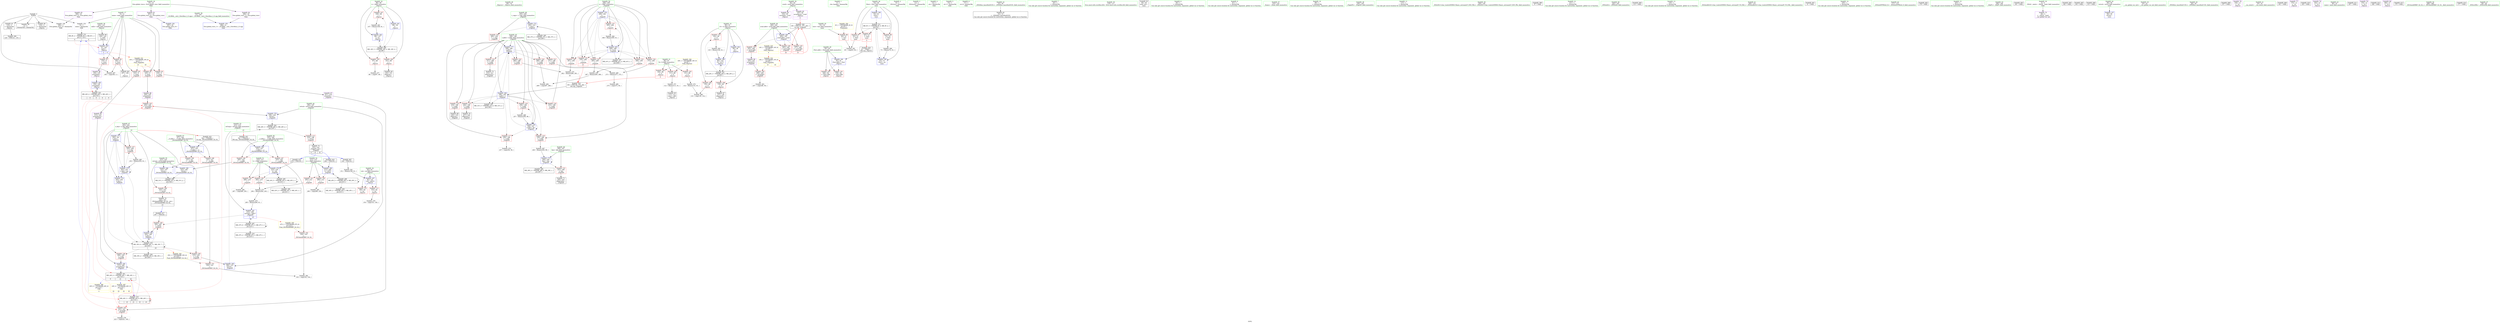 digraph "SVFG" {
	label="SVFG";

	Node0x55aeaaa52700 [shape=record,color=grey,label="{NodeID: 0\nNullPtr}"];
	Node0x55aeaaa52700 -> Node0x55aeaaa79830[style=solid];
	Node0x55aeaaa52700 -> Node0x55aeaaa79930[style=solid];
	Node0x55aeaaa52700 -> Node0x55aeaaa79a00[style=solid];
	Node0x55aeaaa52700 -> Node0x55aeaaa7f5a0[style=solid];
	Node0x55aeaaa52700 -> Node0x55aeaaa7f8a0[style=solid];
	Node0x55aeaaa52700 -> Node0x55aeaaa89af0[style=solid];
	Node0x55aeaaa7ca60 [shape=record,color=grey,label="{NodeID: 277\n98 = cmp(97, 99, )\n}"];
	Node0x55aeaaa78af0 [shape=record,color=red,label="{NodeID: 111\n153\<--92\n\<--val\n_Z4proci\n}"];
	Node0x55aeaaa78af0 -> Node0x55aeaaa7cd60[style=solid];
	Node0x55aeaaa76cd0 [shape=record,color=green,label="{NodeID: 28\n69\<--70\n_Z4proci\<--_Z4proci_field_insensitive\n}"];
	Node0x55aeaaa980c0 [shape=record,color=black,label="{NodeID: 305\nMR_37V_2 = PHI(MR_37V_3, MR_37V_1, )\npts\{205 \}\n}"];
	Node0x55aeaaa7ea40 [shape=record,color=red,label="{NodeID: 139\n292\<--210\n\<--l\n_Z3getiPi\n}"];
	Node0x55aeaaa7ea40 -> Node0x55aeaaa875e0[style=solid];
	Node0x55aeaaa79590 [shape=record,color=green,label="{NodeID: 56\n325\<--326\n__a.addr\<--__a.addr_field_insensitive\n_ZSt3minIiERKT_S2_S2_\n}"];
	Node0x55aeaaa79590 -> Node0x55aeaaa7f0c0[style=solid];
	Node0x55aeaaa79590 -> Node0x55aeaaa7f190[style=solid];
	Node0x55aeaaa79590 -> Node0x55aeaaa81130[style=solid];
	Node0x55aeaaab8cc0 [shape=record,color=black,label="{NodeID: 416\n284 = PHI(193, )\n}"];
	Node0x55aeaaab8cc0 -> Node0x55aeaaa80c50[style=solid];
	Node0x55aeaaa801c0 [shape=record,color=blue,label="{NodeID: 167\n92\<--151\nval\<--add14\n_Z4proci\n}"];
	Node0x55aeaaa801c0 -> Node0x55aeaaa78af0[style=dashed];
	Node0x55aeaaa801c0 -> Node0x55aeaaa78bc0[style=dashed];
	Node0x55aeaaa7ad70 [shape=record,color=purple,label="{NodeID: 84\n103\<--84\narrayidx\<--avail\n_Z4proci\n}"];
	Node0x55aeaaa643a0 [shape=record,color=green,label="{NodeID: 1\n7\<--1\n__dso_handle\<--dummyObj\nGlob }"];
	Node0x55aeaaa7cbe0 [shape=record,color=grey,label="{NodeID: 278\n223 = cmp(222, 140, )\n}"];
	Node0x55aeaaa78bc0 [shape=record,color=red,label="{NodeID: 112\n180\<--92\n\<--val\n_Z4proci\n}"];
	Node0x55aeaaa76dd0 [shape=record,color=green,label="{NodeID: 29\n82\<--83\niTest.addr\<--iTest.addr_field_insensitive\n_Z4proci\n}"];
	Node0x55aeaaa76dd0 -> Node0x55aeaaa78200[style=solid];
	Node0x55aeaaa76dd0 -> Node0x55aeaaa782d0[style=solid];
	Node0x55aeaaa76dd0 -> Node0x55aeaaa7fc10[style=solid];
	Node0x55aeaaa985c0 [shape=record,color=black,label="{NodeID: 306\nMR_39V_2 = PHI(MR_39V_5, MR_39V_1, )\npts\{207 \}\n}"];
	Node0x55aeaaa7eb10 [shape=record,color=red,label="{NodeID: 140\n289\<--212\n\<--r\n_Z3getiPi\n}"];
	Node0x55aeaaa7eb10 -> Node0x55aeaaa7d660[style=solid];
	Node0x55aeaaa79660 [shape=record,color=green,label="{NodeID: 57\n327\<--328\n__b.addr\<--__b.addr_field_insensitive\n_ZSt3minIiERKT_S2_S2_\n}"];
	Node0x55aeaaa79660 -> Node0x55aeaaa7f260[style=solid];
	Node0x55aeaaa79660 -> Node0x55aeaaa7f330[style=solid];
	Node0x55aeaaa79660 -> Node0x55aeaaa81200[style=solid];
	Node0x55aeaaab8e00 [shape=record,color=black,label="{NodeID: 417\n297 = PHI(320, )\n}"];
	Node0x55aeaaab8e00 -> Node0x55aeaaa7ef20[style=solid];
	Node0x55aeaaa80290 [shape=record,color=blue,label="{NodeID: 168\n198\<--194\nv.addr\<--v\n_Z3getiPi\n}"];
	Node0x55aeaaa80290 -> Node0x55aeaaa78d60[style=dashed];
	Node0x55aeaaa80290 -> Node0x55aeaaa78e30[style=dashed];
	Node0x55aeaaa80290 -> Node0x55aeaaa7d790[style=dashed];
	Node0x55aeaaa80290 -> Node0x55aeaaa7d860[style=dashed];
	Node0x55aeaaa80290 -> Node0x55aeaaa7d930[style=dashed];
	Node0x55aeaaa80290 -> Node0x55aeaaa7da00[style=dashed];
	Node0x55aeaaa80290 -> Node0x55aeaaa80910[style=dashed];
	Node0x55aeaaa80290 -> Node0x55aeaaa809e0[style=dashed];
	Node0x55aeaaa80290 -> Node0x55aeaaa972c0[style=dashed];
	Node0x55aeaaa7ae40 [shape=record,color=purple,label="{NodeID: 85\n147\<--84\narraydecay\<--avail\n_Z4proci\n|{<s0>9}}"];
	Node0x55aeaaa7ae40:s0 -> Node0x55aeaaab9360[style=solid,color=red];
	Node0x55aeaaa75b80 [shape=record,color=green,label="{NodeID: 2\n8\<--1\n_ZSt3cin\<--dummyObj\nGlob }"];
	Node0x55aeaaa7cd60 [shape=record,color=grey,label="{NodeID: 279\n154 = cmp(153, 140, )\n}"];
	Node0x55aeaaa78c90 [shape=record,color=red,label="{NodeID: 113\n318\<--196\n\<--retval\n_Z3getiPi\n}"];
	Node0x55aeaaa78c90 -> Node0x55aeaaa7a3f0[style=solid];
	Node0x55aeaaa76ea0 [shape=record,color=green,label="{NodeID: 30\n84\<--85\navail\<--avail_field_insensitive\n_Z4proci\n}"];
	Node0x55aeaaa76ea0 -> Node0x55aeaaa7ad70[style=solid];
	Node0x55aeaaa76ea0 -> Node0x55aeaaa7ae40[style=solid];
	Node0x55aeaaa98ac0 [shape=record,color=black,label="{NodeID: 307\nMR_41V_2 = PHI(MR_41V_4, MR_41V_1, )\npts\{209 \}\n}"];
	Node0x55aeaaa7ebe0 [shape=record,color=red,label="{NodeID: 141\n293\<--212\n\<--r\n_Z3getiPi\n}"];
	Node0x55aeaaa7ebe0 -> Node0x55aeaaa875e0[style=solid];
	Node0x55aeaaa79730 [shape=record,color=green,label="{NodeID: 58\n21\<--363\n_GLOBAL__sub_I_Davidtao_2_0.cpp\<--_GLOBAL__sub_I_Davidtao_2_0.cpp_field_insensitive\n}"];
	Node0x55aeaaa79730 -> Node0x55aeaaa7f7a0[style=solid];
	Node0x55aeaaab8f40 [shape=record,color=black,label="{NodeID: 418\n81 = PHI(67, )\n0th arg _Z4proci }"];
	Node0x55aeaaab8f40 -> Node0x55aeaaa7fc10[style=solid];
	Node0x55aeaaa80360 [shape=record,color=blue,label="{NodeID: 169\n200\<--195\navail.addr\<--avail\n_Z3getiPi\n}"];
	Node0x55aeaaa80360 -> Node0x55aeaaa7de10[style=dashed];
	Node0x55aeaaa80360 -> Node0x55aeaaa7dee0[style=dashed];
	Node0x55aeaaa80360 -> Node0x55aeaaa7dfb0[style=dashed];
	Node0x55aeaaa7af10 [shape=record,color=purple,label="{NodeID: 86\n138\<--135\narrayidx9\<--\n_Z4proci\n}"];
	Node0x55aeaaa7af10 -> Node0x55aeaaa80020[style=solid];
	Node0x55aeaaa75c10 [shape=record,color=green,label="{NodeID: 3\n12\<--1\n_ZSt4cout\<--dummyObj\nGlob }"];
	Node0x55aeaaa7cee0 [shape=record,color=grey,label="{NodeID: 280\n274 = cmp(273, 56, )\n}"];
	Node0x55aeaaa78d60 [shape=record,color=red,label="{NodeID: 114\n219\<--198\n\<--v.addr\n_Z3getiPi\n}"];
	Node0x55aeaaa78d60 -> Node0x55aeaaa7a0b0[style=solid];
	Node0x55aeaaa76f70 [shape=record,color=green,label="{NodeID: 31\n86\<--87\nX\<--X_field_insensitive\n_Z4proci\n}"];
	Node0x55aeaaa76f70 -> Node0x55aeaaa783a0[style=solid];
	Node0x55aeaaa76f70 -> Node0x55aeaaa78470[style=solid];
	Node0x55aeaaa76f70 -> Node0x55aeaaa78540[style=solid];
	Node0x55aeaaa98fc0 [shape=record,color=black,label="{NodeID: 308\nMR_43V_2 = PHI(MR_43V_3, MR_43V_1, )\npts\{211 \}\n}"];
	Node0x55aeaaa7ecb0 [shape=record,color=red,label="{NodeID: 142\n222\<--221\n\<--arrayidx\n_Z3getiPi\n}"];
	Node0x55aeaaa7ecb0 -> Node0x55aeaaa7cbe0[style=solid];
	Node0x55aeaaa79830 [shape=record,color=black,label="{NodeID: 59\n2\<--3\ndummyVal\<--dummyVal\n}"];
	Node0x55aeaaab9080 [shape=record,color=black,label="{NodeID: 419\n194 = PHI(146, 276, 282, )\n0th arg _Z3getiPi }"];
	Node0x55aeaaab9080 -> Node0x55aeaaa80290[style=solid];
	Node0x55aeaaa80430 [shape=record,color=blue,label="{NodeID: 170\n196\<--229\nretval\<--\n_Z3getiPi\n}"];
	Node0x55aeaaa80430 -> Node0x55aeaaa96dc0[style=dashed];
	Node0x55aeaaa7afe0 [shape=record,color=purple,label="{NodeID: 87\n221\<--218\narrayidx\<--\n_Z3getiPi\n}"];
	Node0x55aeaaa7afe0 -> Node0x55aeaaa7ecb0[style=solid];
	Node0x55aeaaa75ca0 [shape=record,color=green,label="{NodeID: 4\n13\<--1\n.str\<--dummyObj\nGlob }"];
	Node0x55aeaaa7d060 [shape=record,color=grey,label="{NodeID: 281\n65 = cmp(63, 64, )\n}"];
	Node0x55aeaaa78e30 [shape=record,color=red,label="{NodeID: 115\n226\<--198\n\<--v.addr\n_Z3getiPi\n}"];
	Node0x55aeaaa78e30 -> Node0x55aeaaa7a180[style=solid];
	Node0x55aeaaa77040 [shape=record,color=green,label="{NodeID: 32\n88\<--89\ni\<--i_field_insensitive\n_Z4proci\n}"];
	Node0x55aeaaa77040 -> Node0x55aeaaa78610[style=solid];
	Node0x55aeaaa77040 -> Node0x55aeaaa786e0[style=solid];
	Node0x55aeaaa77040 -> Node0x55aeaaa787b0[style=solid];
	Node0x55aeaaa77040 -> Node0x55aeaaa7fce0[style=solid];
	Node0x55aeaaa77040 -> Node0x55aeaaa7fdb0[style=solid];
	Node0x55aeaaa994c0 [shape=record,color=black,label="{NodeID: 309\nMR_45V_2 = PHI(MR_45V_3, MR_45V_1, )\npts\{213 \}\n}"];
	Node0x55aeaaa7ed80 [shape=record,color=red,label="{NodeID: 143\n229\<--228\n\<--arrayidx2\n_Z3getiPi\n}"];
	Node0x55aeaaa7ed80 -> Node0x55aeaaa80430[style=solid];
	Node0x55aeaaa79930 [shape=record,color=black,label="{NodeID: 60\n118\<--3\n\<--dummyVal\n_Z4proci\n}"];
	Node0x55aeaaab9360 [shape=record,color=black,label="{NodeID: 420\n195 = PHI(147, 277, 283, )\n1st arg _Z3getiPi }"];
	Node0x55aeaaab9360 -> Node0x55aeaaa80360[style=solid];
	Node0x55aeaaa80500 [shape=record,color=blue,label="{NodeID: 171\n202\<--56\nn_key\<--\n_Z3getiPi\n}"];
	Node0x55aeaaa80500 -> Node0x55aeaaa7e080[style=dashed];
	Node0x55aeaaa80500 -> Node0x55aeaaa80770[style=dashed];
	Node0x55aeaaa80500 -> Node0x55aeaaa80840[style=dashed];
	Node0x55aeaaa80500 -> Node0x55aeaaa9b7c0[style=dashed];
	Node0x55aeaaa7b0b0 [shape=record,color=purple,label="{NodeID: 88\n228\<--225\narrayidx2\<--\n_Z3getiPi\n}"];
	Node0x55aeaaa7b0b0 -> Node0x55aeaaa7ed80[style=solid];
	Node0x55aeaaa75d30 [shape=record,color=green,label="{NodeID: 5\n15\<--1\n.str.1\<--dummyObj\nGlob }"];
	Node0x55aeaaa7d1e0 [shape=record,color=grey,label="{NodeID: 282\n335 = cmp(332, 334, )\n}"];
	Node0x55aeaaa7d790 [shape=record,color=red,label="{NodeID: 116\n233\<--198\n\<--v.addr\n_Z3getiPi\n}"];
	Node0x55aeaaa7d790 -> Node0x55aeaaa805d0[style=solid];
	Node0x55aeaaa77110 [shape=record,color=green,label="{NodeID: 33\n90\<--91\ni3\<--i3_field_insensitive\n_Z4proci\n}"];
	Node0x55aeaaa77110 -> Node0x55aeaaa78880[style=solid];
	Node0x55aeaaa77110 -> Node0x55aeaaa78950[style=solid];
	Node0x55aeaaa77110 -> Node0x55aeaaa78a20[style=solid];
	Node0x55aeaaa77110 -> Node0x55aeaaa7ff50[style=solid];
	Node0x55aeaaa77110 -> Node0x55aeaaa800f0[style=solid];
	Node0x55aeaaa999c0 [shape=record,color=black,label="{NodeID: 310\nMR_47V_2 = PHI(MR_47V_3, MR_47V_1, )\npts\{215 \}\n}"];
	Node0x55aeaaa7ee50 [shape=record,color=red,label="{NodeID: 144\n246\<--245\n\<--arrayidx5\n_Z3getiPi\n}"];
	Node0x55aeaaa7ee50 -> Node0x55aeaaa7d360[style=solid];
	Node0x55aeaaa79a00 [shape=record,color=black,label="{NodeID: 61\n119\<--3\n\<--dummyVal\n_Z4proci\n}"];
	Node0x55aeaaa79a00 -> Node0x55aeaa75b160[style=solid];
	Node0x55aeaaab9520 [shape=record,color=black,label="{NodeID: 421\n321 = PHI(214, )\n0th arg _ZSt3minIiERKT_S2_S2_ }"];
	Node0x55aeaaab9520 -> Node0x55aeaaa81130[style=solid];
	Node0x55aeaaa805d0 [shape=record,color=blue,label="{NodeID: 172\n204\<--233\nv_copy\<--\n_Z3getiPi\n}"];
	Node0x55aeaaa805d0 -> Node0x55aeaaa7e2f0[style=dashed];
	Node0x55aeaaa805d0 -> Node0x55aeaaa980c0[style=dashed];
	Node0x55aeaaa7b180 [shape=record,color=purple,label="{NodeID: 89\n245\<--242\narrayidx5\<--\n_Z3getiPi\n}"];
	Node0x55aeaaa7b180 -> Node0x55aeaaa7ee50[style=solid];
	Node0x55aeaaa75dc0 [shape=record,color=green,label="{NodeID: 6\n17\<--1\n.str.2\<--dummyObj\nGlob }"];
	Node0x55aeaaa7d360 [shape=record,color=grey,label="{NodeID: 283\n247 = cmp(246, 56, )\n}"];
	Node0x55aeaaa7d860 [shape=record,color=red,label="{NodeID: 117\n236\<--198\n\<--v.addr\n_Z3getiPi\n}"];
	Node0x55aeaaa7d860 -> Node0x55aeaaa7c8e0[style=solid];
	Node0x55aeaaa771e0 [shape=record,color=green,label="{NodeID: 34\n92\<--93\nval\<--val_field_insensitive\n_Z4proci\n}"];
	Node0x55aeaaa771e0 -> Node0x55aeaaa78af0[style=solid];
	Node0x55aeaaa771e0 -> Node0x55aeaaa78bc0[style=solid];
	Node0x55aeaaa771e0 -> Node0x55aeaaa801c0[style=solid];
	Node0x55aeaaa99ec0 [shape=record,color=black,label="{NodeID: 311\nMR_6V_3 = PHI(MR_6V_4, MR_6V_2, )\npts\{54 \}\n}"];
	Node0x55aeaaa99ec0 -> Node0x55aeaaa77f90[style=dashed];
	Node0x55aeaaa99ec0 -> Node0x55aeaaa78060[style=dashed];
	Node0x55aeaaa99ec0 -> Node0x55aeaaa78130[style=dashed];
	Node0x55aeaaa99ec0 -> Node0x55aeaaa7fb40[style=dashed];
	Node0x55aeaaa7ef20 [shape=record,color=red,label="{NodeID: 145\n300\<--297\n\<--call18\n_Z3getiPi\n}"];
	Node0x55aeaaa7ef20 -> Node0x55aeaaa80df0[style=solid];
	Node0x55aeaaa79ad0 [shape=record,color=black,label="{NodeID: 62\n32\<--33\n\<--_ZNSt8ios_base4InitD1Ev\nCan only get source location for instruction, argument, global var or function.}"];
	Node0x55aeaaab9630 [shape=record,color=black,label="{NodeID: 422\n322 = PHI(202, )\n1st arg _ZSt3minIiERKT_S2_S2_ }"];
	Node0x55aeaaab9630 -> Node0x55aeaaa81200[style=solid];
	Node0x55aeaaa806a0 [shape=record,color=blue,label="{NodeID: 173\n206\<--240\nkey\<--rem\n_Z3getiPi\n}"];
	Node0x55aeaaa806a0 -> Node0x55aeaaa7e3c0[style=dashed];
	Node0x55aeaaa806a0 -> Node0x55aeaaa806a0[style=dashed];
	Node0x55aeaaa806a0 -> Node0x55aeaaa985c0[style=dashed];
	Node0x55aeaaa7b250 [shape=record,color=purple,label="{NodeID: 90\n313\<--310\narrayidx23\<--\n_Z3getiPi\n}"];
	Node0x55aeaaa7b250 -> Node0x55aeaaa80f90[style=solid];
	Node0x55aeaaa75e50 [shape=record,color=green,label="{NodeID: 7\n20\<--1\n\<--dummyObj\nCan only get source location for instruction, argument, global var or function.}"];
	Node0x55aeaaa7d4e0 [shape=record,color=grey,label="{NodeID: 284\n269 = cmp(267, 268, )\n}"];
	Node0x55aeaaa7d930 [shape=record,color=red,label="{NodeID: 118\n239\<--198\n\<--v.addr\n_Z3getiPi\n}"];
	Node0x55aeaaa7d930 -> Node0x55aeaaa86ce0[style=solid];
	Node0x55aeaaa772b0 [shape=record,color=green,label="{NodeID: 35\n116\<--117\nllvm.umul.with.overflow.i64\<--llvm.umul.with.overflow.i64_field_insensitive\n}"];
	Node0x55aeaaa9a3c0 [shape=record,color=black,label="{NodeID: 312\nMR_8V_2 = PHI(MR_8V_3, MR_8V_1, )\npts\{11 123 \}\n|{<s0>4|<s1>4}}"];
	Node0x55aeaaa9a3c0:s0 -> Node0x55aeaaa7fe80[style=dashed,color=red];
	Node0x55aeaaa9a3c0:s1 -> Node0x55aeaaa9d5c0[style=dashed,color=red];
	Node0x55aeaaa7eff0 [shape=record,color=red,label="{NodeID: 146\n343\<--323\n\<--retval\n_ZSt3minIiERKT_S2_S2_\n}"];
	Node0x55aeaaa7eff0 -> Node0x55aeaaa7a4c0[style=solid];
	Node0x55aeaaa79bd0 [shape=record,color=black,label="{NodeID: 63\n48\<--56\nmain_ret\<--\nmain\n}"];
	Node0x55aeaaa80770 [shape=record,color=blue,label="{NodeID: 174\n202\<--250\nn_key\<--\n_Z3getiPi\n}"];
	Node0x55aeaaa80770 -> Node0x55aeaaa9b7c0[style=dashed];
	Node0x55aeaaa7b320 [shape=record,color=red,label="{NodeID: 91\n135\<--9\n\<--mem\n_Z4proci\n}"];
	Node0x55aeaaa7b320 -> Node0x55aeaaa7af10[style=solid];
	Node0x55aeaaa75ee0 [shape=record,color=green,label="{NodeID: 8\n56\<--1\n\<--dummyObj\nCan only get source location for instruction, argument, global var or function.}"];
	Node0x55aeaaa7d660 [shape=record,color=grey,label="{NodeID: 285\n290 = cmp(289, 250, )\n}"];
	Node0x55aeaaa7da00 [shape=record,color=red,label="{NodeID: 119\n256\<--198\n\<--v.addr\n_Z3getiPi\n}"];
	Node0x55aeaaa7da00 -> Node0x55aeaaa86b60[style=solid];
	Node0x55aeaaa773b0 [shape=record,color=green,label="{NodeID: 36\n122\<--123\ncall2\<--call2_field_insensitive\n_Z4proci\n}"];
	Node0x55aeaaa773b0 -> Node0x55aeaaa79e40[style=solid];
	Node0x55aeaaa82300 [shape=record,color=yellow,style=double,label="{NodeID: 396\n24V_4 = CSCHI(MR_24V_2)\npts\{123 \}\nCS[]|{<s0>4}}"];
	Node0x55aeaaa82300:s0 -> Node0x55aeaaa9a3c0[style=dashed,color=blue];
	Node0x55aeaaa7f0c0 [shape=record,color=red,label="{NodeID: 147\n333\<--325\n\<--__a.addr\n_ZSt3minIiERKT_S2_S2_\n}"];
	Node0x55aeaaa7f0c0 -> Node0x55aeaaa7f4d0[style=solid];
	Node0x55aeaaa79ca0 [shape=record,color=black,label="{NodeID: 64\n102\<--101\nidxprom\<--\n_Z4proci\n}"];
	Node0x55aeaaa80840 [shape=record,color=blue,label="{NodeID: 175\n202\<--253\nn_key\<--inc\n_Z3getiPi\n}"];
	Node0x55aeaaa80840 -> Node0x55aeaaa7e080[style=dashed];
	Node0x55aeaaa80840 -> Node0x55aeaaa80770[style=dashed];
	Node0x55aeaaa80840 -> Node0x55aeaaa80840[style=dashed];
	Node0x55aeaaa80840 -> Node0x55aeaaa9b7c0[style=dashed];
	Node0x55aeaaa7b3f0 [shape=record,color=red,label="{NodeID: 92\n184\<--9\n\<--mem\n_Z4proci\n}"];
	Node0x55aeaaa7b3f0 -> Node0x55aeaaa79fe0[style=solid];
	Node0x55aeaaa7b3f0 -> Node0x55aeaaa89af0[style=solid];
	Node0x55aeaaa75f70 [shape=record,color=green,label="{NodeID: 9\n61\<--1\n\<--dummyObj\nCan only get source location for instruction, argument, global var or function.}"];
	Node0x55aeaaa89970 [shape=record,color=grey,label="{NodeID: 286\n287 = cmp(286, 250, )\n}"];
	Node0x55aeaaa7dad0 [shape=record,color=red,label="{NodeID: 120\n268\<--198\n\<--v.addr\n_Z3getiPi\n}"];
	Node0x55aeaaa7dad0 -> Node0x55aeaaa7d4e0[style=solid];
	Node0x55aeaaa77480 [shape=record,color=green,label="{NodeID: 37\n124\<--125\n_Znam\<--_Znam_field_insensitive\n}"];
	Node0x55aeaaa82460 [shape=record,color=yellow,style=double,label="{NodeID: 397\n24V_4 = CSCHI(MR_24V_3)\npts\{123 \}\nCS[]|{<s0>22|<s1>22|<s2>22|<s3>22}}"];
	Node0x55aeaaa82460:s0 -> Node0x55aeaaa7ecb0[style=dashed,color=red];
	Node0x55aeaaa82460:s1 -> Node0x55aeaaa7ed80[style=dashed,color=red];
	Node0x55aeaaa82460:s2 -> Node0x55aeaaa968c0[style=dashed,color=red];
	Node0x55aeaaa82460:s3 -> Node0x55aeaaa9b2c0[style=dashed,color=red];
	Node0x55aeaaa7f190 [shape=record,color=red,label="{NodeID: 148\n340\<--325\n\<--__a.addr\n_ZSt3minIiERKT_S2_S2_\n}"];
	Node0x55aeaaa7f190 -> Node0x55aeaaa813a0[style=solid];
	Node0x55aeaaa79d70 [shape=record,color=black,label="{NodeID: 65\n113\<--112\nconv\<--add\n_Z4proci\n}"];
	Node0x55aeaaa80910 [shape=record,color=blue,label="{NodeID: 176\n198\<--257\nv.addr\<--div\n_Z3getiPi\n}"];
	Node0x55aeaaa80910 -> Node0x55aeaaa7d860[style=dashed];
	Node0x55aeaaa80910 -> Node0x55aeaaa7d930[style=dashed];
	Node0x55aeaaa80910 -> Node0x55aeaaa7da00[style=dashed];
	Node0x55aeaaa80910 -> Node0x55aeaaa80910[style=dashed];
	Node0x55aeaaa80910 -> Node0x55aeaaa809e0[style=dashed];
	Node0x55aeaaa7b4c0 [shape=record,color=red,label="{NodeID: 93\n218\<--9\n\<--mem\n_Z3getiPi\n}"];
	Node0x55aeaaa7b4c0 -> Node0x55aeaaa7afe0[style=solid];
	Node0x55aeaaa76000 [shape=record,color=green,label="{NodeID: 10\n99\<--1\n\<--dummyObj\nCan only get source location for instruction, argument, global var or function.}"];
	Node0x55aeaaa89af0 [shape=record,color=grey,label="{NodeID: 287\n185 = cmp(184, 3, )\n}"];
	Node0x55aeaaa7dba0 [shape=record,color=red,label="{NodeID: 121\n271\<--198\n\<--v.addr\n_Z3getiPi\n}"];
	Node0x55aeaaa7dba0 -> Node0x55aeaaa86e60[style=solid];
	Node0x55aeaaa77580 [shape=record,color=green,label="{NodeID: 38\n149\<--150\n_Z3getiPi\<--_Z3getiPi_field_insensitive\n}"];
	Node0x55aeaaa9b2c0 [shape=record,color=black,label="{NodeID: 315\nMR_24V_3 = PHI(MR_24V_6, MR_24V_1, )\npts\{123 \}\n|{|<s2>21|<s3>21|<s4>21|<s5>21}}"];
	Node0x55aeaaa9b2c0 -> Node0x55aeaaa80f90[style=dashed];
	Node0x55aeaaa9b2c0 -> Node0x55aeaaa9b2c0[style=dashed];
	Node0x55aeaaa9b2c0:s2 -> Node0x55aeaaa7ecb0[style=dashed,color=red];
	Node0x55aeaaa9b2c0:s3 -> Node0x55aeaaa7ed80[style=dashed,color=red];
	Node0x55aeaaa9b2c0:s4 -> Node0x55aeaaa968c0[style=dashed,color=red];
	Node0x55aeaaa9b2c0:s5 -> Node0x55aeaaa9b2c0[style=dashed,color=red];
	Node0x55aeaaa7f260 [shape=record,color=red,label="{NodeID: 149\n331\<--327\n\<--__b.addr\n_ZSt3minIiERKT_S2_S2_\n}"];
	Node0x55aeaaa7f260 -> Node0x55aeaaa7f400[style=solid];
	Node0x55aeaaa79e40 [shape=record,color=black,label="{NodeID: 66\n126\<--122\n\<--call2\n_Z4proci\n}"];
	Node0x55aeaaa79e40 -> Node0x55aeaaa7fe80[style=solid];
	Node0x55aeaa75b160 [shape=record,color=black,label="{NodeID: 260\n120 = PHI(121, 119, )\n}"];
	Node0x55aeaaa809e0 [shape=record,color=blue,label="{NodeID: 177\n198\<--260\nv.addr\<--\n_Z3getiPi\n}"];
	Node0x55aeaaa809e0 -> Node0x55aeaaa7dad0[style=dashed];
	Node0x55aeaaa809e0 -> Node0x55aeaaa7dba0[style=dashed];
	Node0x55aeaaa809e0 -> Node0x55aeaaa7dc70[style=dashed];
	Node0x55aeaaa809e0 -> Node0x55aeaaa7dd40[style=dashed];
	Node0x55aeaaa809e0 -> Node0x55aeaaa972c0[style=dashed];
	Node0x55aeaaa7b590 [shape=record,color=red,label="{NodeID: 94\n225\<--9\n\<--mem\n_Z3getiPi\n}"];
	Node0x55aeaaa7b590 -> Node0x55aeaaa7b0b0[style=solid];
	Node0x55aeaaa76090 [shape=record,color=green,label="{NodeID: 11\n115\<--1\n\<--dummyObj\nCan only get source location for instruction, argument, global var or function.}"];
	Node0x55aeaaa89c70 [shape=record,color=grey,label="{NodeID: 288\n133 = cmp(130, 132, )\n}"];
	Node0x55aeaaa7dc70 [shape=record,color=red,label="{NodeID: 122\n280\<--198\n\<--v.addr\n_Z3getiPi\n}"];
	Node0x55aeaaa7dc70 -> Node0x55aeaaa7c760[style=solid];
	Node0x55aeaaa77680 [shape=record,color=green,label="{NodeID: 39\n158\<--159\n_ZStlsISt11char_traitsIcEERSt13basic_ostreamIcT_ES5_PKc\<--_ZStlsISt11char_traitsIcEERSt13basic_ostreamIcT_ES5_PKc_field_insensitive\n}"];
	Node0x55aeaaab63f0 [shape=record,color=black,label="{NodeID: 399\n57 = PHI()\n}"];
	Node0x55aeaaa9b7c0 [shape=record,color=black,label="{NodeID: 316\nMR_35V_8 = PHI(MR_35V_11, MR_35V_7, )\npts\{203 \}\n|{|<s6>23}}"];
	Node0x55aeaaa9b7c0 -> Node0x55aeaaa7e150[style=dashed];
	Node0x55aeaaa9b7c0 -> Node0x55aeaaa7e220[style=dashed];
	Node0x55aeaaa9b7c0 -> Node0x55aeaaa7ef20[style=dashed];
	Node0x55aeaaa9b7c0 -> Node0x55aeaaa80df0[style=dashed];
	Node0x55aeaaa9b7c0 -> Node0x55aeaaa97fd0[style=dashed];
	Node0x55aeaaa9b7c0 -> Node0x55aeaaa9b7c0[style=dashed];
	Node0x55aeaaa9b7c0:s6 -> Node0x55aeaaa9f790[style=dashed,color=red];
	Node0x55aeaaa7f330 [shape=record,color=red,label="{NodeID: 150\n337\<--327\n\<--__b.addr\n_ZSt3minIiERKT_S2_S2_\n}"];
	Node0x55aeaaa7f330 -> Node0x55aeaaa812d0[style=solid];
	Node0x55aeaaa79f10 [shape=record,color=black,label="{NodeID: 67\n137\<--136\nidxprom8\<--\n_Z4proci\n}"];
	Node0x55aeaaa9f790 [shape=record,color=yellow,style=double,label="{NodeID: 344\n35V_1 = ENCHI(MR_35V_0)\npts\{203 \}\nFun[_ZSt3minIiERKT_S2_S2_]}"];
	Node0x55aeaaa9f790 -> Node0x55aeaaa7f400[style=dashed];
	Node0x55aeaaa863e0 [shape=record,color=grey,label="{NodeID: 261\n151 = Binary(148, 61, )\n}"];
	Node0x55aeaaa863e0 -> Node0x55aeaaa801c0[style=solid];
	Node0x55aeaaa80ab0 [shape=record,color=blue,label="{NodeID: 178\n208\<--263\ni\<--\n_Z3getiPi\n}"];
	Node0x55aeaaa80ab0 -> Node0x55aeaaa7e490[style=dashed];
	Node0x55aeaaa80ab0 -> Node0x55aeaaa7e560[style=dashed];
	Node0x55aeaaa80ab0 -> Node0x55aeaaa7e630[style=dashed];
	Node0x55aeaaa80ab0 -> Node0x55aeaaa7e700[style=dashed];
	Node0x55aeaaa80ab0 -> Node0x55aeaaa7e7d0[style=dashed];
	Node0x55aeaaa80ab0 -> Node0x55aeaaa7e8a0[style=dashed];
	Node0x55aeaaa80ab0 -> Node0x55aeaaa80ec0[style=dashed];
	Node0x55aeaaa80ab0 -> Node0x55aeaaa98ac0[style=dashed];
	Node0x55aeaaa7b660 [shape=record,color=red,label="{NodeID: 95\n310\<--9\n\<--mem\n_Z3getiPi\n}"];
	Node0x55aeaaa7b660 -> Node0x55aeaaa7b250[style=solid];
	Node0x55aeaaa76120 [shape=record,color=green,label="{NodeID: 12\n121\<--1\n\<--dummyObj\nCan only get source location for instruction, argument, global var or function.}"];
	Node0x55aeaaa92cc0 [shape=record,color=black,label="{NodeID: 289\nMR_51V_3 = PHI(MR_51V_4, MR_51V_2, )\npts\{324 \}\n}"];
	Node0x55aeaaa92cc0 -> Node0x55aeaaa7eff0[style=dashed];
	Node0x55aeaaa7dd40 [shape=record,color=red,label="{NodeID: 123\n311\<--198\n\<--v.addr\n_Z3getiPi\n}"];
	Node0x55aeaaa7dd40 -> Node0x55aeaaa7a320[style=solid];
	Node0x55aeaaa77780 [shape=record,color=green,label="{NodeID: 40\n162\<--163\n_ZNSolsEi\<--_ZNSolsEi_field_insensitive\n}"];
	Node0x55aeaaab7af0 [shape=record,color=black,label="{NodeID: 400\n114 = PHI()\n}"];
	Node0x55aeaaa7f400 [shape=record,color=red,label="{NodeID: 151\n332\<--331\n\<--\n_ZSt3minIiERKT_S2_S2_\n}"];
	Node0x55aeaaa7f400 -> Node0x55aeaaa7d1e0[style=solid];
	Node0x55aeaaa79fe0 [shape=record,color=black,label="{NodeID: 68\n187\<--184\n\<--\n_Z4proci\n}"];
	Node0x55aeaaa9f8a0 [shape=record,color=yellow,style=double,label="{NodeID: 345\n47V_1 = ENCHI(MR_47V_0)\npts\{215 \}\nFun[_ZSt3minIiERKT_S2_S2_]}"];
	Node0x55aeaaa9f8a0 -> Node0x55aeaaa7f4d0[style=dashed];
	Node0x55aeaaa86560 [shape=record,color=grey,label="{NodeID: 262\n143 = Binary(142, 61, )\n}"];
	Node0x55aeaaa86560 -> Node0x55aeaaa800f0[style=solid];
	Node0x55aeaaa80b80 [shape=record,color=blue,label="{NodeID: 179\n210\<--278\nl\<--call\n_Z3getiPi\n}"];
	Node0x55aeaaa80b80 -> Node0x55aeaaa7e970[style=dashed];
	Node0x55aeaaa80b80 -> Node0x55aeaaa7ea40[style=dashed];
	Node0x55aeaaa80b80 -> Node0x55aeaaa94ac0[style=dashed];
	Node0x55aeaaa77ec0 [shape=record,color=red,label="{NodeID: 96\n64\<--51\n\<--test\nmain\n}"];
	Node0x55aeaaa77ec0 -> Node0x55aeaaa7d060[style=solid];
	Node0x55aeaaa761b0 [shape=record,color=green,label="{NodeID: 13\n140\<--1\n\<--dummyObj\nCan only get source location for instruction, argument, global var or function.}"];
	Node0x55aeaaa931c0 [shape=record,color=black,label="{NodeID: 290\nMR_18V_3 = PHI(MR_18V_4, MR_18V_2, )\npts\{89 \}\n}"];
	Node0x55aeaaa931c0 -> Node0x55aeaaa78610[style=dashed];
	Node0x55aeaaa931c0 -> Node0x55aeaaa786e0[style=dashed];
	Node0x55aeaaa931c0 -> Node0x55aeaaa787b0[style=dashed];
	Node0x55aeaaa931c0 -> Node0x55aeaaa7fdb0[style=dashed];
	Node0x55aeaaa7de10 [shape=record,color=red,label="{NodeID: 124\n242\<--200\n\<--avail.addr\n_Z3getiPi\n}"];
	Node0x55aeaaa7de10 -> Node0x55aeaaa7b180[style=solid];
	Node0x55aeaaa77880 [shape=record,color=green,label="{NodeID: 41\n169\<--170\n_ZSt4endlIcSt11char_traitsIcEERSt13basic_ostreamIT_T0_ES6_\<--_ZSt4endlIcSt11char_traitsIcEERSt13basic_ostreamIT_T0_ES6__field_insensitive\n}"];
	Node0x55aeaaab7bf0 [shape=record,color=black,label="{NodeID: 401\n31 = PHI()\n}"];
	Node0x55aeaaa7f4d0 [shape=record,color=red,label="{NodeID: 152\n334\<--333\n\<--\n_ZSt3minIiERKT_S2_S2_\n}"];
	Node0x55aeaaa7f4d0 -> Node0x55aeaaa7d1e0[style=solid];
	Node0x55aeaaa7a0b0 [shape=record,color=black,label="{NodeID: 69\n220\<--219\nidxprom\<--\n_Z3getiPi\n}"];
	Node0x55aeaaa866e0 [shape=record,color=grey,label="{NodeID: 263\n107 = Binary(106, 61, )\n}"];
	Node0x55aeaaa866e0 -> Node0x55aeaaa7fdb0[style=solid];
	Node0x55aeaaa80c50 [shape=record,color=blue,label="{NodeID: 180\n212\<--284\nr\<--call13\n_Z3getiPi\n}"];
	Node0x55aeaaa80c50 -> Node0x55aeaaa7eb10[style=dashed];
	Node0x55aeaaa80c50 -> Node0x55aeaaa7ebe0[style=dashed];
	Node0x55aeaaa80c50 -> Node0x55aeaaa94fc0[style=dashed];
	Node0x55aeaaa77f90 [shape=record,color=red,label="{NodeID: 97\n63\<--53\n\<--iTest\nmain\n}"];
	Node0x55aeaaa77f90 -> Node0x55aeaaa7d060[style=solid];
	Node0x55aeaaa76240 [shape=record,color=green,label="{NodeID: 14\n250\<--1\n\<--dummyObj\nCan only get source location for instruction, argument, global var or function.}"];
	Node0x55aeaaa7dee0 [shape=record,color=red,label="{NodeID: 125\n277\<--200\n\<--avail.addr\n_Z3getiPi\n|{<s0>21}}"];
	Node0x55aeaaa7dee0:s0 -> Node0x55aeaaab9360[style=solid,color=red];
	Node0x55aeaaa77980 [shape=record,color=green,label="{NodeID: 42\n171\<--172\n_ZNSolsEPFRSoS_E\<--_ZNSolsEPFRSoS_E_field_insensitive\n}"];
	Node0x55aeaaab7cf0 [shape=record,color=black,label="{NodeID: 402\n179 = PHI()\n}"];
	Node0x55aeaaa7f5a0 [shape=record,color=blue, style = dotted,label="{NodeID: 153\n9\<--3\nmem\<--dummyVal\nGlob }"];
	Node0x55aeaaa7f5a0 -> Node0x55aeaaa9a3c0[style=dashed];
	Node0x55aeaaa7a180 [shape=record,color=black,label="{NodeID: 70\n227\<--226\nidxprom1\<--\n_Z3getiPi\n}"];
	Node0x55aeaaa86860 [shape=record,color=grey,label="{NodeID: 264\n306 = Binary(305, 61, )\n}"];
	Node0x55aeaaa86860 -> Node0x55aeaaa80ec0[style=solid];
	Node0x55aeaaa80d20 [shape=record,color=blue,label="{NodeID: 181\n214\<--295\nref.tmp\<--add17\n_Z3getiPi\n|{|<s2>23}}"];
	Node0x55aeaaa80d20 -> Node0x55aeaaa7ef20[style=dashed];
	Node0x55aeaaa80d20 -> Node0x55aeaaa954c0[style=dashed];
	Node0x55aeaaa80d20:s2 -> Node0x55aeaaa9f8a0[style=dashed,color=red];
	Node0x55aeaaa78060 [shape=record,color=red,label="{NodeID: 98\n67\<--53\n\<--iTest\nmain\n|{<s0>4}}"];
	Node0x55aeaaa78060:s0 -> Node0x55aeaaab8f40[style=solid,color=red];
	Node0x55aeaaa762d0 [shape=record,color=green,label="{NodeID: 15\n263\<--1\n\<--dummyObj\nCan only get source location for instruction, argument, global var or function.}"];
	Node0x55aeaaa7dfb0 [shape=record,color=red,label="{NodeID: 126\n283\<--200\n\<--avail.addr\n_Z3getiPi\n|{<s0>22}}"];
	Node0x55aeaaa7dfb0:s0 -> Node0x55aeaaab9360[style=solid,color=red];
	Node0x55aeaaa77a80 [shape=record,color=green,label="{NodeID: 43\n189\<--190\n_ZdaPv\<--_ZdaPv_field_insensitive\n}"];
	Node0x55aeaaab7f30 [shape=record,color=black,label="{NodeID: 403\n181 = PHI()\n}"];
	Node0x55aeaaa7f6a0 [shape=record,color=blue,label="{NodeID: 154\n367\<--20\nllvm.global_ctors_0\<--\nGlob }"];
	Node0x55aeaaa7a250 [shape=record,color=black,label="{NodeID: 71\n244\<--243\nidxprom4\<--\n_Z3getiPi\n}"];
	Node0x55aeaaa869e0 [shape=record,color=grey,label="{NodeID: 265\n253 = Binary(252, 61, )\n}"];
	Node0x55aeaaa869e0 -> Node0x55aeaaa80840[style=solid];
	Node0x55aeaaa80df0 [shape=record,color=blue,label="{NodeID: 182\n202\<--300\nn_key\<--\n_Z3getiPi\n}"];
	Node0x55aeaaa80df0 -> Node0x55aeaaa9b7c0[style=dashed];
	Node0x55aeaaa78130 [shape=record,color=red,label="{NodeID: 99\n72\<--53\n\<--iTest\nmain\n}"];
	Node0x55aeaaa78130 -> Node0x55aeaaa86fe0[style=solid];
	Node0x55aeaaa76360 [shape=record,color=green,label="{NodeID: 16\n4\<--6\n_ZStL8__ioinit\<--_ZStL8__ioinit_field_insensitive\nGlob }"];
	Node0x55aeaaa76360 -> Node0x55aeaaa7a590[style=solid];
	Node0x55aeaaa7e080 [shape=record,color=red,label="{NodeID: 127\n252\<--202\n\<--n_key\n_Z3getiPi\n}"];
	Node0x55aeaaa7e080 -> Node0x55aeaaa869e0[style=solid];
	Node0x55aeaaa77b80 [shape=record,color=green,label="{NodeID: 44\n196\<--197\nretval\<--retval_field_insensitive\n_Z3getiPi\n}"];
	Node0x55aeaaa77b80 -> Node0x55aeaaa78c90[style=solid];
	Node0x55aeaaa77b80 -> Node0x55aeaaa80430[style=solid];
	Node0x55aeaaa77b80 -> Node0x55aeaaa81060[style=solid];
	Node0x55aeaaab8030 [shape=record,color=black,label="{NodeID: 404\n182 = PHI()\n}"];
	Node0x55aeaaa9d0c0 [shape=record,color=black,label="{NodeID: 321\nMR_20V_3 = PHI(MR_20V_4, MR_20V_2, )\npts\{91 \}\n}"];
	Node0x55aeaaa9d0c0 -> Node0x55aeaaa78880[style=dashed];
	Node0x55aeaaa9d0c0 -> Node0x55aeaaa78950[style=dashed];
	Node0x55aeaaa9d0c0 -> Node0x55aeaaa78a20[style=dashed];
	Node0x55aeaaa9d0c0 -> Node0x55aeaaa800f0[style=dashed];
	Node0x55aeaaa7f7a0 [shape=record,color=blue,label="{NodeID: 155\n368\<--21\nllvm.global_ctors_1\<--_GLOBAL__sub_I_Davidtao_2_0.cpp\nGlob }"];
	Node0x55aeaaa7a320 [shape=record,color=black,label="{NodeID: 72\n312\<--311\nidxprom22\<--\n_Z3getiPi\n}"];
	Node0x55aeaaa86b60 [shape=record,color=grey,label="{NodeID: 266\n257 = Binary(256, 99, )\n}"];
	Node0x55aeaaa86b60 -> Node0x55aeaaa80910[style=solid];
	Node0x55aeaaa80ec0 [shape=record,color=blue,label="{NodeID: 183\n208\<--306\ni\<--inc21\n_Z3getiPi\n}"];
	Node0x55aeaaa80ec0 -> Node0x55aeaaa7e490[style=dashed];
	Node0x55aeaaa80ec0 -> Node0x55aeaaa7e560[style=dashed];
	Node0x55aeaaa80ec0 -> Node0x55aeaaa7e630[style=dashed];
	Node0x55aeaaa80ec0 -> Node0x55aeaaa7e700[style=dashed];
	Node0x55aeaaa80ec0 -> Node0x55aeaaa7e7d0[style=dashed];
	Node0x55aeaaa80ec0 -> Node0x55aeaaa7e8a0[style=dashed];
	Node0x55aeaaa80ec0 -> Node0x55aeaaa80ec0[style=dashed];
	Node0x55aeaaa80ec0 -> Node0x55aeaaa98ac0[style=dashed];
	Node0x55aeaaa78200 [shape=record,color=red,label="{NodeID: 100\n160\<--82\n\<--iTest.addr\n_Z4proci\n}"];
	Node0x55aeaaa763f0 [shape=record,color=green,label="{NodeID: 17\n9\<--11\nmem\<--mem_field_insensitive\nGlob }"];
	Node0x55aeaaa763f0 -> Node0x55aeaaa7b320[style=solid];
	Node0x55aeaaa763f0 -> Node0x55aeaaa7b3f0[style=solid];
	Node0x55aeaaa763f0 -> Node0x55aeaaa7b4c0[style=solid];
	Node0x55aeaaa763f0 -> Node0x55aeaaa7b590[style=solid];
	Node0x55aeaaa763f0 -> Node0x55aeaaa7b660[style=solid];
	Node0x55aeaaa763f0 -> Node0x55aeaaa7f5a0[style=solid];
	Node0x55aeaaa763f0 -> Node0x55aeaaa7fe80[style=solid];
	Node0x55aeaaa7e150 [shape=record,color=red,label="{NodeID: 128\n309\<--202\n\<--n_key\n_Z3getiPi\n}"];
	Node0x55aeaaa7e150 -> Node0x55aeaaa80f90[style=solid];
	Node0x55aeaaa77c50 [shape=record,color=green,label="{NodeID: 45\n198\<--199\nv.addr\<--v.addr_field_insensitive\n_Z3getiPi\n}"];
	Node0x55aeaaa77c50 -> Node0x55aeaaa78d60[style=solid];
	Node0x55aeaaa77c50 -> Node0x55aeaaa78e30[style=solid];
	Node0x55aeaaa77c50 -> Node0x55aeaaa7d790[style=solid];
	Node0x55aeaaa77c50 -> Node0x55aeaaa7d860[style=solid];
	Node0x55aeaaa77c50 -> Node0x55aeaaa7d930[style=solid];
	Node0x55aeaaa77c50 -> Node0x55aeaaa7da00[style=solid];
	Node0x55aeaaa77c50 -> Node0x55aeaaa7dad0[style=solid];
	Node0x55aeaaa77c50 -> Node0x55aeaaa7dba0[style=solid];
	Node0x55aeaaa77c50 -> Node0x55aeaaa7dc70[style=solid];
	Node0x55aeaaa77c50 -> Node0x55aeaaa7dd40[style=solid];
	Node0x55aeaaa77c50 -> Node0x55aeaaa80290[style=solid];
	Node0x55aeaaa77c50 -> Node0x55aeaaa80910[style=solid];
	Node0x55aeaaa77c50 -> Node0x55aeaaa809e0[style=solid];
	Node0x55aeaaab8100 [shape=record,color=black,label="{NodeID: 405\n104 = PHI()\n}"];
	Node0x55aeaaa9d5c0 [shape=record,color=black,label="{NodeID: 322\nMR_24V_2 = PHI(MR_24V_3, MR_24V_1, )\npts\{123 \}\n|{|<s1>9|<s2>9|<s3>9|<s4>9}}"];
	Node0x55aeaaa9d5c0 -> Node0x55aeaaa80020[style=dashed];
	Node0x55aeaaa9d5c0:s1 -> Node0x55aeaaa7ecb0[style=dashed,color=red];
	Node0x55aeaaa9d5c0:s2 -> Node0x55aeaaa7ed80[style=dashed,color=red];
	Node0x55aeaaa9d5c0:s3 -> Node0x55aeaaa968c0[style=dashed,color=red];
	Node0x55aeaaa9d5c0:s4 -> Node0x55aeaaa9b2c0[style=dashed,color=red];
	Node0x55aeaaa7f8a0 [shape=record,color=blue, style = dotted,label="{NodeID: 156\n369\<--3\nllvm.global_ctors_2\<--dummyVal\nGlob }"];
	Node0x55aeaaa7a3f0 [shape=record,color=black,label="{NodeID: 73\n193\<--318\n_Z3getiPi_ret\<--\n_Z3getiPi\n|{<s0>9|<s1>21|<s2>22}}"];
	Node0x55aeaaa7a3f0:s0 -> Node0x55aeaaab82d0[style=solid,color=blue];
	Node0x55aeaaa7a3f0:s1 -> Node0x55aeaaab8b30[style=solid,color=blue];
	Node0x55aeaaa7a3f0:s2 -> Node0x55aeaaab8cc0[style=solid,color=blue];
	Node0x55aeaaa9fd30 [shape=record,color=yellow,style=double,label="{NodeID: 350\n4V_1 = ENCHI(MR_4V_0)\npts\{52 \}\nFun[main]}"];
	Node0x55aeaaa9fd30 -> Node0x55aeaaa77ec0[style=dashed];
	Node0x55aeaaa86ce0 [shape=record,color=grey,label="{NodeID: 267\n240 = Binary(239, 99, )\n}"];
	Node0x55aeaaa86ce0 -> Node0x55aeaaa806a0[style=solid];
	Node0x55aeaaa80f90 [shape=record,color=blue,label="{NodeID: 184\n313\<--309\narrayidx23\<--\n_Z3getiPi\n}"];
	Node0x55aeaaa80f90 -> Node0x55aeaaa968c0[style=dashed];
	Node0x55aeaaa782d0 [shape=record,color=red,label="{NodeID: 101\n176\<--82\n\<--iTest.addr\n_Z4proci\n}"];
	Node0x55aeaaa76480 [shape=record,color=green,label="{NodeID: 18\n19\<--23\nllvm.global_ctors\<--llvm.global_ctors_field_insensitive\nGlob }"];
	Node0x55aeaaa76480 -> Node0x55aeaaa7aa70[style=solid];
	Node0x55aeaaa76480 -> Node0x55aeaaa7ab70[style=solid];
	Node0x55aeaaa76480 -> Node0x55aeaaa7ac70[style=solid];
	Node0x55aeaaa94ac0 [shape=record,color=black,label="{NodeID: 295\nMR_43V_5 = PHI(MR_43V_4, MR_43V_3, )\npts\{211 \}\n}"];
	Node0x55aeaaa94ac0 -> Node0x55aeaaa80b80[style=dashed];
	Node0x55aeaaa94ac0 -> Node0x55aeaaa94ac0[style=dashed];
	Node0x55aeaaa94ac0 -> Node0x55aeaaa98fc0[style=dashed];
	Node0x55aeaaa7e220 [shape=record,color=red,label="{NodeID: 129\n315\<--202\n\<--n_key\n_Z3getiPi\n}"];
	Node0x55aeaaa7e220 -> Node0x55aeaaa81060[style=solid];
	Node0x55aeaaa77d20 [shape=record,color=green,label="{NodeID: 46\n200\<--201\navail.addr\<--avail.addr_field_insensitive\n_Z3getiPi\n}"];
	Node0x55aeaaa77d20 -> Node0x55aeaaa7de10[style=solid];
	Node0x55aeaaa77d20 -> Node0x55aeaaa7dee0[style=solid];
	Node0x55aeaaa77d20 -> Node0x55aeaaa7dfb0[style=solid];
	Node0x55aeaaa77d20 -> Node0x55aeaaa80360[style=solid];
	Node0x55aeaaab81d0 [shape=record,color=black,label="{NodeID: 406\n110 = PHI()\n}"];
	Node0x55aeaaa7f9a0 [shape=record,color=blue,label="{NodeID: 157\n49\<--56\nretval\<--\nmain\n}"];
	Node0x55aeaaa7a4c0 [shape=record,color=black,label="{NodeID: 74\n320\<--343\n_ZSt3minIiERKT_S2_S2__ret\<--\n_ZSt3minIiERKT_S2_S2_\n|{<s0>23}}"];
	Node0x55aeaaa7a4c0:s0 -> Node0x55aeaaab8e00[style=solid,color=blue];
	Node0x55aeaaa86e60 [shape=record,color=grey,label="{NodeID: 268\n273 = Binary(271, 272, )\n}"];
	Node0x55aeaaa86e60 -> Node0x55aeaaa7cee0[style=solid];
	Node0x55aeaaa81060 [shape=record,color=blue,label="{NodeID: 185\n196\<--315\nretval\<--\n_Z3getiPi\n}"];
	Node0x55aeaaa81060 -> Node0x55aeaaa96dc0[style=dashed];
	Node0x55aeaaa783a0 [shape=record,color=red,label="{NodeID: 102\n111\<--86\n\<--X\n_Z4proci\n}"];
	Node0x55aeaaa783a0 -> Node0x55aeaaa872e0[style=solid];
	Node0x55aeaaa76510 [shape=record,color=green,label="{NodeID: 19\n24\<--25\n__cxx_global_var_init\<--__cxx_global_var_init_field_insensitive\n}"];
	Node0x55aeaaa94fc0 [shape=record,color=black,label="{NodeID: 296\nMR_45V_5 = PHI(MR_45V_4, MR_45V_3, )\npts\{213 \}\n}"];
	Node0x55aeaaa94fc0 -> Node0x55aeaaa80c50[style=dashed];
	Node0x55aeaaa94fc0 -> Node0x55aeaaa94fc0[style=dashed];
	Node0x55aeaaa94fc0 -> Node0x55aeaaa994c0[style=dashed];
	Node0x55aeaaa7e2f0 [shape=record,color=red,label="{NodeID: 130\n260\<--204\n\<--v_copy\n_Z3getiPi\n}"];
	Node0x55aeaaa7e2f0 -> Node0x55aeaaa809e0[style=solid];
	Node0x55aeaaa77df0 [shape=record,color=green,label="{NodeID: 47\n202\<--203\nn_key\<--n_key_field_insensitive\n_Z3getiPi\n|{|<s7>23}}"];
	Node0x55aeaaa77df0 -> Node0x55aeaaa7e080[style=solid];
	Node0x55aeaaa77df0 -> Node0x55aeaaa7e150[style=solid];
	Node0x55aeaaa77df0 -> Node0x55aeaaa7e220[style=solid];
	Node0x55aeaaa77df0 -> Node0x55aeaaa80500[style=solid];
	Node0x55aeaaa77df0 -> Node0x55aeaaa80770[style=solid];
	Node0x55aeaaa77df0 -> Node0x55aeaaa80840[style=solid];
	Node0x55aeaaa77df0 -> Node0x55aeaaa80df0[style=solid];
	Node0x55aeaaa77df0:s7 -> Node0x55aeaaab9630[style=solid,color=red];
	Node0x55aeaaab82d0 [shape=record,color=black,label="{NodeID: 407\n148 = PHI(193, )\n}"];
	Node0x55aeaaab82d0 -> Node0x55aeaaa863e0[style=solid];
	Node0x55aeaaa7fa70 [shape=record,color=blue,label="{NodeID: 158\n53\<--61\niTest\<--\nmain\n}"];
	Node0x55aeaaa7fa70 -> Node0x55aeaaa99ec0[style=dashed];
	Node0x55aeaaa7a590 [shape=record,color=purple,label="{NodeID: 75\n30\<--4\n\<--_ZStL8__ioinit\n__cxx_global_var_init\n}"];
	Node0x55aeaaa86fe0 [shape=record,color=grey,label="{NodeID: 269\n73 = Binary(72, 61, )\n}"];
	Node0x55aeaaa86fe0 -> Node0x55aeaaa7fb40[style=solid];
	Node0x55aeaaa81130 [shape=record,color=blue,label="{NodeID: 186\n325\<--321\n__a.addr\<--__a\n_ZSt3minIiERKT_S2_S2_\n}"];
	Node0x55aeaaa81130 -> Node0x55aeaaa7f0c0[style=dashed];
	Node0x55aeaaa81130 -> Node0x55aeaaa7f190[style=dashed];
	Node0x55aeaaa78470 [shape=record,color=red,label="{NodeID: 103\n131\<--86\n\<--X\n_Z4proci\n}"];
	Node0x55aeaaa78470 -> Node0x55aeaaa87460[style=solid];
	Node0x55aeaaa765a0 [shape=record,color=green,label="{NodeID: 20\n28\<--29\n_ZNSt8ios_base4InitC1Ev\<--_ZNSt8ios_base4InitC1Ev_field_insensitive\n}"];
	Node0x55aeaaa954c0 [shape=record,color=black,label="{NodeID: 297\nMR_47V_6 = PHI(MR_47V_5, MR_47V_3, )\npts\{215 \}\n}"];
	Node0x55aeaaa954c0 -> Node0x55aeaaa80d20[style=dashed];
	Node0x55aeaaa954c0 -> Node0x55aeaaa954c0[style=dashed];
	Node0x55aeaaa954c0 -> Node0x55aeaaa999c0[style=dashed];
	Node0x55aeaaa7e3c0 [shape=record,color=red,label="{NodeID: 131\n243\<--206\n\<--key\n_Z3getiPi\n}"];
	Node0x55aeaaa7e3c0 -> Node0x55aeaaa7a250[style=solid];
	Node0x55aeaaa78ee0 [shape=record,color=green,label="{NodeID: 48\n204\<--205\nv_copy\<--v_copy_field_insensitive\n_Z3getiPi\n}"];
	Node0x55aeaaa78ee0 -> Node0x55aeaaa7e2f0[style=solid];
	Node0x55aeaaa78ee0 -> Node0x55aeaaa805d0[style=solid];
	Node0x55aeaaab84c0 [shape=record,color=black,label="{NodeID: 408\n157 = PHI()\n}"];
	Node0x55aeaaa9e6c0 [shape=record,color=yellow,style=double,label="{NodeID: 325\n14V_1 = ENCHI(MR_14V_0)\npts\{85 \}\nFun[_Z4proci]|{<s0>9}}"];
	Node0x55aeaaa9e6c0:s0 -> Node0x55aeaaa9ed10[style=dashed,color=red];
	Node0x55aeaaa7fb40 [shape=record,color=blue,label="{NodeID: 159\n53\<--73\niTest\<--inc\nmain\n}"];
	Node0x55aeaaa7fb40 -> Node0x55aeaaa99ec0[style=dashed];
	Node0x55aeaaa7a660 [shape=record,color=purple,label="{NodeID: 76\n156\<--13\n\<--.str\n_Z4proci\n}"];
	Node0x55aeaaa87160 [shape=record,color=grey,label="{NodeID: 270\n267 = Binary(265, 266, )\n}"];
	Node0x55aeaaa87160 -> Node0x55aeaaa7d4e0[style=solid];
	Node0x55aeaaa81200 [shape=record,color=blue,label="{NodeID: 187\n327\<--322\n__b.addr\<--__b\n_ZSt3minIiERKT_S2_S2_\n}"];
	Node0x55aeaaa81200 -> Node0x55aeaaa7f260[style=dashed];
	Node0x55aeaaa81200 -> Node0x55aeaaa7f330[style=dashed];
	Node0x55aeaaa78540 [shape=record,color=red,label="{NodeID: 104\n146\<--86\n\<--X\n_Z4proci\n|{<s0>9}}"];
	Node0x55aeaaa78540:s0 -> Node0x55aeaaab9080[style=solid,color=red];
	Node0x55aeaaa76660 [shape=record,color=green,label="{NodeID: 21\n34\<--35\n__cxa_atexit\<--__cxa_atexit_field_insensitive\n}"];
	Node0x55aeaaa7e490 [shape=record,color=red,label="{NodeID: 132\n265\<--208\n\<--i\n_Z3getiPi\n}"];
	Node0x55aeaaa7e490 -> Node0x55aeaaa87160[style=solid];
	Node0x55aeaaa78fb0 [shape=record,color=green,label="{NodeID: 49\n206\<--207\nkey\<--key_field_insensitive\n_Z3getiPi\n}"];
	Node0x55aeaaa78fb0 -> Node0x55aeaaa7e3c0[style=solid];
	Node0x55aeaaa78fb0 -> Node0x55aeaaa806a0[style=solid];
	Node0x55aeaaab8590 [shape=record,color=black,label="{NodeID: 409\n161 = PHI()\n}"];
	Node0x55aeaaa9e7a0 [shape=record,color=yellow,style=double,label="{NodeID: 326\n16V_1 = ENCHI(MR_16V_0)\npts\{87 \}\nFun[_Z4proci]}"];
	Node0x55aeaaa9e7a0 -> Node0x55aeaaa783a0[style=dashed];
	Node0x55aeaaa9e7a0 -> Node0x55aeaaa78470[style=dashed];
	Node0x55aeaaa9e7a0 -> Node0x55aeaaa78540[style=dashed];
	Node0x55aeaaa7fc10 [shape=record,color=blue,label="{NodeID: 160\n82\<--81\niTest.addr\<--iTest\n_Z4proci\n}"];
	Node0x55aeaaa7fc10 -> Node0x55aeaaa78200[style=dashed];
	Node0x55aeaaa7fc10 -> Node0x55aeaaa782d0[style=dashed];
	Node0x55aeaaa7a730 [shape=record,color=purple,label="{NodeID: 77\n174\<--13\n\<--.str\n_Z4proci\n}"];
	Node0x55aeaaa872e0 [shape=record,color=grey,label="{NodeID: 271\n112 = Binary(111, 61, )\n}"];
	Node0x55aeaaa872e0 -> Node0x55aeaaa79d70[style=solid];
	Node0x55aeaaa812d0 [shape=record,color=blue,label="{NodeID: 188\n323\<--337\nretval\<--\n_ZSt3minIiERKT_S2_S2_\n}"];
	Node0x55aeaaa812d0 -> Node0x55aeaaa92cc0[style=dashed];
	Node0x55aeaaa78610 [shape=record,color=red,label="{NodeID: 105\n97\<--88\n\<--i\n_Z4proci\n}"];
	Node0x55aeaaa78610 -> Node0x55aeaaa7ca60[style=solid];
	Node0x55aeaaa76760 [shape=record,color=green,label="{NodeID: 22\n33\<--39\n_ZNSt8ios_base4InitD1Ev\<--_ZNSt8ios_base4InitD1Ev_field_insensitive\n}"];
	Node0x55aeaaa76760 -> Node0x55aeaaa79ad0[style=solid];
	Node0x55aeaaa7e560 [shape=record,color=red,label="{NodeID: 133\n266\<--208\n\<--i\n_Z3getiPi\n}"];
	Node0x55aeaaa7e560 -> Node0x55aeaaa87160[style=solid];
	Node0x55aeaaa79080 [shape=record,color=green,label="{NodeID: 50\n208\<--209\ni\<--i_field_insensitive\n_Z3getiPi\n}"];
	Node0x55aeaaa79080 -> Node0x55aeaaa7e490[style=solid];
	Node0x55aeaaa79080 -> Node0x55aeaaa7e560[style=solid];
	Node0x55aeaaa79080 -> Node0x55aeaaa7e630[style=solid];
	Node0x55aeaaa79080 -> Node0x55aeaaa7e700[style=solid];
	Node0x55aeaaa79080 -> Node0x55aeaaa7e7d0[style=solid];
	Node0x55aeaaa79080 -> Node0x55aeaaa7e8a0[style=solid];
	Node0x55aeaaa79080 -> Node0x55aeaaa80ab0[style=solid];
	Node0x55aeaaa79080 -> Node0x55aeaaa80ec0[style=solid];
	Node0x55aeaaab8660 [shape=record,color=black,label="{NodeID: 410\n165 = PHI()\n}"];
	Node0x55aeaaa7fce0 [shape=record,color=blue,label="{NodeID: 161\n88\<--56\ni\<--\n_Z4proci\n}"];
	Node0x55aeaaa7fce0 -> Node0x55aeaaa931c0[style=dashed];
	Node0x55aeaaa7a800 [shape=record,color=purple,label="{NodeID: 78\n164\<--15\n\<--.str.1\n_Z4proci\n}"];
	Node0x55aeaaa87460 [shape=record,color=grey,label="{NodeID: 272\n132 = Binary(131, 61, )\n}"];
	Node0x55aeaaa87460 -> Node0x55aeaaa89c70[style=solid];
	Node0x55aeaaa813a0 [shape=record,color=blue,label="{NodeID: 189\n323\<--340\nretval\<--\n_ZSt3minIiERKT_S2_S2_\n}"];
	Node0x55aeaaa813a0 -> Node0x55aeaaa92cc0[style=dashed];
	Node0x55aeaaa786e0 [shape=record,color=red,label="{NodeID: 106\n101\<--88\n\<--i\n_Z4proci\n}"];
	Node0x55aeaaa786e0 -> Node0x55aeaaa79ca0[style=solid];
	Node0x55aeaaa76860 [shape=record,color=green,label="{NodeID: 23\n46\<--47\nmain\<--main_field_insensitive\n}"];
	Node0x55aeaaa7e630 [shape=record,color=red,label="{NodeID: 134\n272\<--208\n\<--i\n_Z3getiPi\n}"];
	Node0x55aeaaa7e630 -> Node0x55aeaaa86e60[style=solid];
	Node0x55aeaaa79150 [shape=record,color=green,label="{NodeID: 51\n210\<--211\nl\<--l_field_insensitive\n_Z3getiPi\n}"];
	Node0x55aeaaa79150 -> Node0x55aeaaa7e970[style=solid];
	Node0x55aeaaa79150 -> Node0x55aeaaa7ea40[style=solid];
	Node0x55aeaaa79150 -> Node0x55aeaaa80b80[style=solid];
	Node0x55aeaaab8730 [shape=record,color=black,label="{NodeID: 411\n167 = PHI()\n}"];
	Node0x55aeaaa7fdb0 [shape=record,color=blue,label="{NodeID: 162\n88\<--107\ni\<--inc\n_Z4proci\n}"];
	Node0x55aeaaa7fdb0 -> Node0x55aeaaa931c0[style=dashed];
	Node0x55aeaaa7a8d0 [shape=record,color=purple,label="{NodeID: 79\n178\<--15\n\<--.str.1\n_Z4proci\n}"];
	Node0x55aeaaa875e0 [shape=record,color=grey,label="{NodeID: 273\n294 = Binary(292, 293, )\n}"];
	Node0x55aeaaa875e0 -> Node0x55aeaaa87760[style=solid];
	Node0x55aeaaa787b0 [shape=record,color=red,label="{NodeID: 107\n106\<--88\n\<--i\n_Z4proci\n}"];
	Node0x55aeaaa787b0 -> Node0x55aeaaa866e0[style=solid];
	Node0x55aeaaa76960 [shape=record,color=green,label="{NodeID: 24\n49\<--50\nretval\<--retval_field_insensitive\nmain\n}"];
	Node0x55aeaaa76960 -> Node0x55aeaaa7f9a0[style=solid];
	Node0x55aeaaa968c0 [shape=record,color=black,label="{NodeID: 301\nMR_24V_2 = PHI(MR_24V_7, MR_24V_1, )\npts\{123 \}\n|{<s0>9|<s1>21|<s2>22}}"];
	Node0x55aeaaa968c0:s0 -> Node0x55aeaaa82300[style=dashed,color=blue];
	Node0x55aeaaa968c0:s1 -> Node0x55aeaaa82460[style=dashed,color=blue];
	Node0x55aeaaa968c0:s2 -> Node0x55aeaaa9b2c0[style=dashed,color=blue];
	Node0x55aeaaa7e700 [shape=record,color=red,label="{NodeID: 135\n276\<--208\n\<--i\n_Z3getiPi\n|{<s0>21}}"];
	Node0x55aeaaa7e700:s0 -> Node0x55aeaaab9080[style=solid,color=red];
	Node0x55aeaaa79220 [shape=record,color=green,label="{NodeID: 52\n212\<--213\nr\<--r_field_insensitive\n_Z3getiPi\n}"];
	Node0x55aeaaa79220 -> Node0x55aeaaa7eb10[style=solid];
	Node0x55aeaaa79220 -> Node0x55aeaaa7ebe0[style=solid];
	Node0x55aeaaa79220 -> Node0x55aeaaa80c50[style=solid];
	Node0x55aeaaab8830 [shape=record,color=black,label="{NodeID: 412\n168 = PHI()\n}"];
	Node0x55aeaaa7fe80 [shape=record,color=blue,label="{NodeID: 163\n9\<--126\nmem\<--\n_Z4proci\n|{|<s2>4|<s3>9}}"];
	Node0x55aeaaa7fe80 -> Node0x55aeaaa7b320[style=dashed];
	Node0x55aeaaa7fe80 -> Node0x55aeaaa7b3f0[style=dashed];
	Node0x55aeaaa7fe80:s2 -> Node0x55aeaaa9a3c0[style=dashed,color=blue];
	Node0x55aeaaa7fe80:s3 -> Node0x55aeaaa9ec00[style=dashed,color=red];
	Node0x55aeaaa7a9a0 [shape=record,color=purple,label="{NodeID: 80\n166\<--17\n\<--.str.2\n_Z4proci\n}"];
	Node0x55aeaaa87760 [shape=record,color=grey,label="{NodeID: 274\n295 = Binary(294, 61, )\n}"];
	Node0x55aeaaa87760 -> Node0x55aeaaa80d20[style=solid];
	Node0x55aeaaa78880 [shape=record,color=red,label="{NodeID: 108\n130\<--90\n\<--i3\n_Z4proci\n}"];
	Node0x55aeaaa78880 -> Node0x55aeaaa89c70[style=solid];
	Node0x55aeaaa76a30 [shape=record,color=green,label="{NodeID: 25\n51\<--52\ntest\<--test_field_insensitive\nmain\n}"];
	Node0x55aeaaa76a30 -> Node0x55aeaaa77ec0[style=solid];
	Node0x55aeaaa96dc0 [shape=record,color=black,label="{NodeID: 302\nMR_29V_3 = PHI(MR_29V_4, MR_29V_2, )\npts\{197 \}\n}"];
	Node0x55aeaaa96dc0 -> Node0x55aeaaa78c90[style=dashed];
	Node0x55aeaaa7e7d0 [shape=record,color=red,label="{NodeID: 136\n281\<--208\n\<--i\n_Z3getiPi\n}"];
	Node0x55aeaaa7e7d0 -> Node0x55aeaaa7c760[style=solid];
	Node0x55aeaaa792f0 [shape=record,color=green,label="{NodeID: 53\n214\<--215\nref.tmp\<--ref.tmp_field_insensitive\n_Z3getiPi\n|{|<s1>23}}"];
	Node0x55aeaaa792f0 -> Node0x55aeaaa80d20[style=solid];
	Node0x55aeaaa792f0:s1 -> Node0x55aeaaab9520[style=solid,color=red];
	Node0x55aeaaab8900 [shape=record,color=black,label="{NodeID: 413\n175 = PHI()\n}"];
	Node0x55aeaaa7ff50 [shape=record,color=blue,label="{NodeID: 164\n90\<--56\ni3\<--\n_Z4proci\n}"];
	Node0x55aeaaa7ff50 -> Node0x55aeaaa9d0c0[style=dashed];
	Node0x55aeaaa7aa70 [shape=record,color=purple,label="{NodeID: 81\n367\<--19\nllvm.global_ctors_0\<--llvm.global_ctors\nGlob }"];
	Node0x55aeaaa7aa70 -> Node0x55aeaaa7f6a0[style=solid];
	Node0x55aeaaa7c760 [shape=record,color=grey,label="{NodeID: 275\n282 = Binary(280, 281, )\n|{<s0>22}}"];
	Node0x55aeaaa7c760:s0 -> Node0x55aeaaab9080[style=solid,color=red];
	Node0x55aeaaa78950 [shape=record,color=red,label="{NodeID: 109\n136\<--90\n\<--i3\n_Z4proci\n}"];
	Node0x55aeaaa78950 -> Node0x55aeaaa79f10[style=solid];
	Node0x55aeaaa76b00 [shape=record,color=green,label="{NodeID: 26\n53\<--54\niTest\<--iTest_field_insensitive\nmain\n}"];
	Node0x55aeaaa76b00 -> Node0x55aeaaa77f90[style=solid];
	Node0x55aeaaa76b00 -> Node0x55aeaaa78060[style=solid];
	Node0x55aeaaa76b00 -> Node0x55aeaaa78130[style=solid];
	Node0x55aeaaa76b00 -> Node0x55aeaaa7fa70[style=solid];
	Node0x55aeaaa76b00 -> Node0x55aeaaa7fb40[style=solid];
	Node0x55aeaaa972c0 [shape=record,color=black,label="{NodeID: 303\nMR_31V_3 = PHI(MR_31V_6, MR_31V_2, )\npts\{199 \}\n}"];
	Node0x55aeaaa7e8a0 [shape=record,color=red,label="{NodeID: 137\n305\<--208\n\<--i\n_Z3getiPi\n}"];
	Node0x55aeaaa7e8a0 -> Node0x55aeaaa86860[style=solid];
	Node0x55aeaaa793c0 [shape=record,color=green,label="{NodeID: 54\n298\<--299\n_ZSt3minIiERKT_S2_S2_\<--_ZSt3minIiERKT_S2_S2__field_insensitive\n}"];
	Node0x55aeaaab8a30 [shape=record,color=black,label="{NodeID: 414\n177 = PHI()\n}"];
	Node0x55aeaaa9ec00 [shape=record,color=yellow,style=double,label="{NodeID: 331\n10V_1 = ENCHI(MR_10V_0)\npts\{11 \}\nFun[_Z3getiPi]|{|<s3>21|<s4>22}}"];
	Node0x55aeaaa9ec00 -> Node0x55aeaaa7b4c0[style=dashed];
	Node0x55aeaaa9ec00 -> Node0x55aeaaa7b590[style=dashed];
	Node0x55aeaaa9ec00 -> Node0x55aeaaa7b660[style=dashed];
	Node0x55aeaaa9ec00:s3 -> Node0x55aeaaa9ec00[style=dashed,color=red];
	Node0x55aeaaa9ec00:s4 -> Node0x55aeaaa9ec00[style=dashed,color=red];
	Node0x55aeaaa80020 [shape=record,color=blue,label="{NodeID: 165\n138\<--140\narrayidx9\<--\n_Z4proci\n}"];
	Node0x55aeaaa80020 -> Node0x55aeaaa9d5c0[style=dashed];
	Node0x55aeaaa7ab70 [shape=record,color=purple,label="{NodeID: 82\n368\<--19\nllvm.global_ctors_1\<--llvm.global_ctors\nGlob }"];
	Node0x55aeaaa7ab70 -> Node0x55aeaaa7f7a0[style=solid];
	Node0x55aeaaa7c8e0 [shape=record,color=grey,label="{NodeID: 276\n237 = cmp(236, 56, )\n}"];
	Node0x55aeaaa78a20 [shape=record,color=red,label="{NodeID: 110\n142\<--90\n\<--i3\n_Z4proci\n}"];
	Node0x55aeaaa78a20 -> Node0x55aeaaa86560[style=solid];
	Node0x55aeaaa76bd0 [shape=record,color=green,label="{NodeID: 27\n58\<--59\n_ZNSirsERi\<--_ZNSirsERi_field_insensitive\n}"];
	Node0x55aeaaa97fd0 [shape=record,color=black,label="{NodeID: 304\nMR_35V_2 = PHI(MR_35V_8, MR_35V_1, )\npts\{203 \}\n}"];
	Node0x55aeaaa7e970 [shape=record,color=red,label="{NodeID: 138\n286\<--210\n\<--l\n_Z3getiPi\n}"];
	Node0x55aeaaa7e970 -> Node0x55aeaaa89970[style=solid];
	Node0x55aeaaa794c0 [shape=record,color=green,label="{NodeID: 55\n323\<--324\nretval\<--retval_field_insensitive\n_ZSt3minIiERKT_S2_S2_\n}"];
	Node0x55aeaaa794c0 -> Node0x55aeaaa7eff0[style=solid];
	Node0x55aeaaa794c0 -> Node0x55aeaaa812d0[style=solid];
	Node0x55aeaaa794c0 -> Node0x55aeaaa813a0[style=solid];
	Node0x55aeaaab8b30 [shape=record,color=black,label="{NodeID: 415\n278 = PHI(193, )\n}"];
	Node0x55aeaaab8b30 -> Node0x55aeaaa80b80[style=solid];
	Node0x55aeaaa9ed10 [shape=record,color=yellow,style=double,label="{NodeID: 332\n14V_1 = ENCHI(MR_14V_0)\npts\{85 \}\nFun[_Z3getiPi]|{|<s1>21|<s2>22}}"];
	Node0x55aeaaa9ed10 -> Node0x55aeaaa7ee50[style=dashed];
	Node0x55aeaaa9ed10:s1 -> Node0x55aeaaa9ed10[style=dashed,color=red];
	Node0x55aeaaa9ed10:s2 -> Node0x55aeaaa9ed10[style=dashed,color=red];
	Node0x55aeaaa800f0 [shape=record,color=blue,label="{NodeID: 166\n90\<--143\ni3\<--inc11\n_Z4proci\n}"];
	Node0x55aeaaa800f0 -> Node0x55aeaaa9d0c0[style=dashed];
	Node0x55aeaaa7ac70 [shape=record,color=purple,label="{NodeID: 83\n369\<--19\nllvm.global_ctors_2\<--llvm.global_ctors\nGlob }"];
	Node0x55aeaaa7ac70 -> Node0x55aeaaa7f8a0[style=solid];
}
